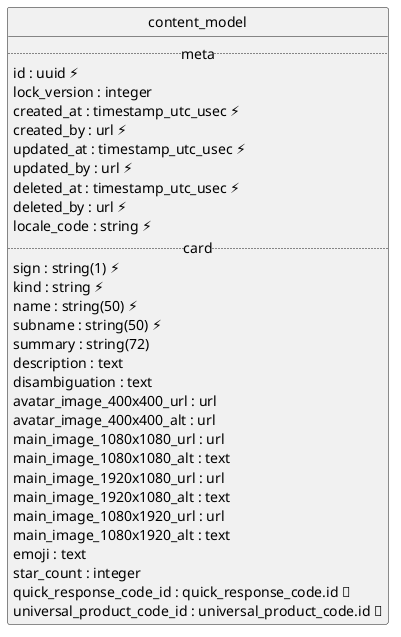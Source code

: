 @startuml uml
skinparam monochrome true
skinparam linetype ortho
hide circle

entity content_model {
  .. meta ..
  id : uuid ⚡
  lock_version : integer
  created_at : timestamp_utc_usec ⚡
  created_by : url ⚡
  updated_at : timestamp_utc_usec ⚡
  updated_by : url ⚡
  deleted_at : timestamp_utc_usec ⚡
  deleted_by : url ⚡
  locale_code : string ⚡
  .. card ..
  sign : string(1) ⚡
  kind : string ⚡
  name : string(50) ⚡
  subname : string(50) ⚡
  summary : string(72)
  description : text
  disambiguation : text
  avatar_image_400x400_url : url
  avatar_image_400x400_alt : url
  main_image_1080x1080_url : url
  main_image_1080x1080_alt : text
  main_image_1920x1080_url : url
  main_image_1920x1080_alt : text
  main_image_1080x1920_url : url
  main_image_1080x1920_alt : text
  emoji : text
  star_count : integer
  quick_response_code_id : quick_response_code.id 🔑
  universal_product_code_id : universal_product_code.id 🔑
}

@enduml
